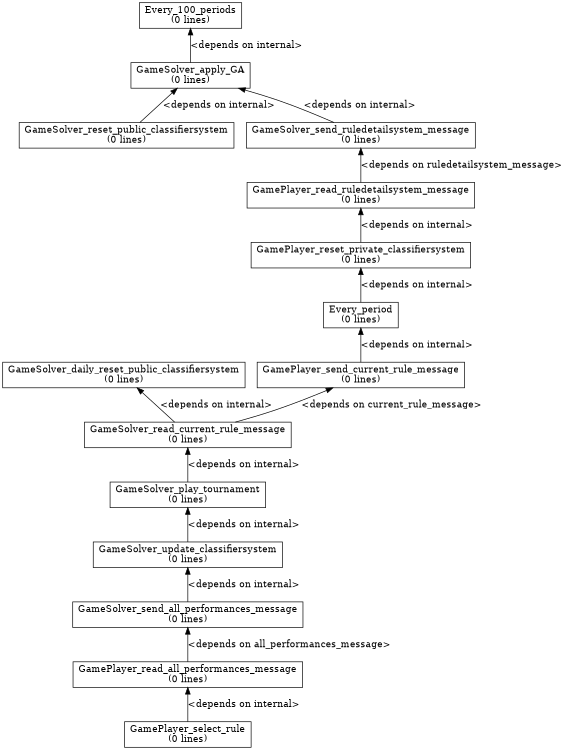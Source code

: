 digraph dependency_graph {
	rankdir=BT;
	size="8,5"
	node [shape = rect];
	
	/* Functions */
	GameSolver_send_ruledetailsystem_message[height = 0.000000, label = "GameSolver_send_ruledetailsystem_message\n(0 lines)"]
	GameSolver_reset_public_classifiersystem[height = 0.000000, label = "GameSolver_reset_public_classifiersystem\n(0 lines)"]
	GameSolver_apply_GA[height = 0.000000, label = "GameSolver_apply_GA\n(0 lines)"]
	Every_100_periods[height = 0.000000, label = "Every_100_periods\n(0 lines)"]
	GameSolver_send_all_performances_message[height = 0.000000, label = "GameSolver_send_all_performances_message\n(0 lines)"]
	GameSolver_update_classifiersystem[height = 0.000000, label = "GameSolver_update_classifiersystem\n(0 lines)"]
	GameSolver_play_tournament[height = 0.000000, label = "GameSolver_play_tournament\n(0 lines)"]
	GameSolver_read_current_rule_message[height = 0.000000, label = "GameSolver_read_current_rule_message\n(0 lines)"]
	GameSolver_daily_reset_public_classifiersystem[height = 0.000000, label = "GameSolver_daily_reset_public_classifiersystem\n(0 lines)"]
	GamePlayer_reset_private_classifiersystem[height = 0.000000, label = "GamePlayer_reset_private_classifiersystem\n(0 lines)"]
	GamePlayer_read_ruledetailsystem_message[height = 0.000000, label = "GamePlayer_read_ruledetailsystem_message\n(0 lines)"]
	GamePlayer_select_rule[height = 0.000000, label = "GamePlayer_select_rule\n(0 lines)"]
	GamePlayer_read_all_performances_message[height = 0.000000, label = "GamePlayer_read_all_performances_message\n(0 lines)"]
	GamePlayer_send_current_rule_message[height = 0.000000, label = "GamePlayer_send_current_rule_message\n(0 lines)"]
	Every_period[height = 0.000000, label = "Every_period\n(0 lines)"]
	
	/* Dependencies */
	GameSolver_send_ruledetailsystem_message -> GameSolver_apply_GA [ label = "<depends on internal>" ];
	GameSolver_reset_public_classifiersystem -> GameSolver_apply_GA [ label = "<depends on internal>" ];
	GameSolver_apply_GA -> Every_100_periods [ label = "<depends on internal>" ];
	GameSolver_send_all_performances_message -> GameSolver_update_classifiersystem [ label = "<depends on internal>" ];
	GameSolver_update_classifiersystem -> GameSolver_play_tournament [ label = "<depends on internal>" ];
	GameSolver_play_tournament -> GameSolver_read_current_rule_message [ label = "<depends on internal>" ];
	GameSolver_read_current_rule_message -> GamePlayer_send_current_rule_message [ label = "<depends on current_rule_message>" ];
	GameSolver_read_current_rule_message -> GameSolver_daily_reset_public_classifiersystem [ label = "<depends on internal>" ];
	GamePlayer_reset_private_classifiersystem -> GamePlayer_read_ruledetailsystem_message [ label = "<depends on internal>" ];
	GamePlayer_read_ruledetailsystem_message -> GameSolver_send_ruledetailsystem_message [ label = "<depends on ruledetailsystem_message>" ];
	GamePlayer_select_rule -> GamePlayer_read_all_performances_message [ label = "<depends on internal>" ];
	GamePlayer_read_all_performances_message -> GameSolver_send_all_performances_message [ label = "<depends on all_performances_message>" ];
	GamePlayer_send_current_rule_message -> Every_period [ label = "<depends on internal>" ];
	Every_period -> GamePlayer_reset_private_classifiersystem [ label = "<depends on internal>" ];
}